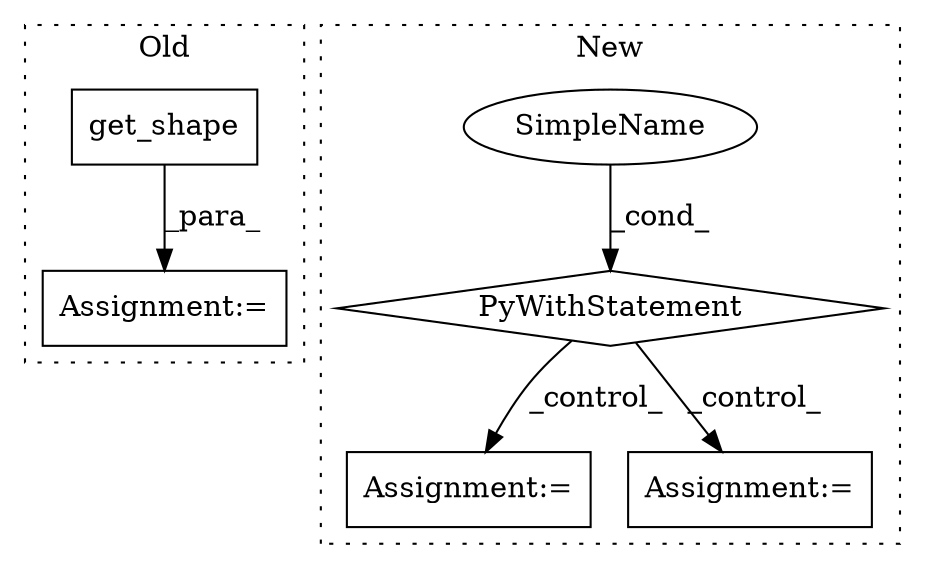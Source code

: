 digraph G {
subgraph cluster0 {
1 [label="get_shape" a="32" s="1410" l="11" shape="box"];
5 [label="Assignment:=" a="7" s="1393" l="1" shape="box"];
label = "Old";
style="dotted";
}
subgraph cluster1 {
2 [label="PyWithStatement" a="104" s="2862,2918" l="10,2" shape="diamond"];
3 [label="SimpleName" a="42" s="" l="" shape="ellipse"];
4 [label="Assignment:=" a="7" s="3305" l="1" shape="box"];
6 [label="Assignment:=" a="7" s="2972" l="1" shape="box"];
label = "New";
style="dotted";
}
1 -> 5 [label="_para_"];
2 -> 4 [label="_control_"];
2 -> 6 [label="_control_"];
3 -> 2 [label="_cond_"];
}